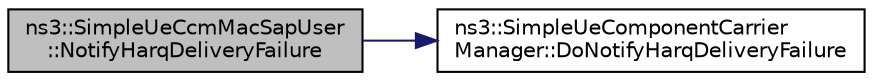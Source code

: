 digraph "ns3::SimpleUeCcmMacSapUser::NotifyHarqDeliveryFailure"
{
 // LATEX_PDF_SIZE
  edge [fontname="Helvetica",fontsize="10",labelfontname="Helvetica",labelfontsize="10"];
  node [fontname="Helvetica",fontsize="10",shape=record];
  rankdir="LR";
  Node1 [label="ns3::SimpleUeCcmMacSapUser\l::NotifyHarqDeliveryFailure",height=0.2,width=0.4,color="black", fillcolor="grey75", style="filled", fontcolor="black",tooltip="Called by the MAC to notify the RLC that an HARQ process related to this RLC instance has failed."];
  Node1 -> Node2 [color="midnightblue",fontsize="10",style="solid",fontname="Helvetica"];
  Node2 [label="ns3::SimpleUeComponentCarrier\lManager::DoNotifyHarqDeliveryFailure",height=0.2,width=0.4,color="black", fillcolor="white", style="filled",URL="$classns3_1_1_simple_ue_component_carrier_manager.html#a821d5df93b61b2b810cebfd2259a68f1",tooltip="Notify HARQ deliver failure."];
}

